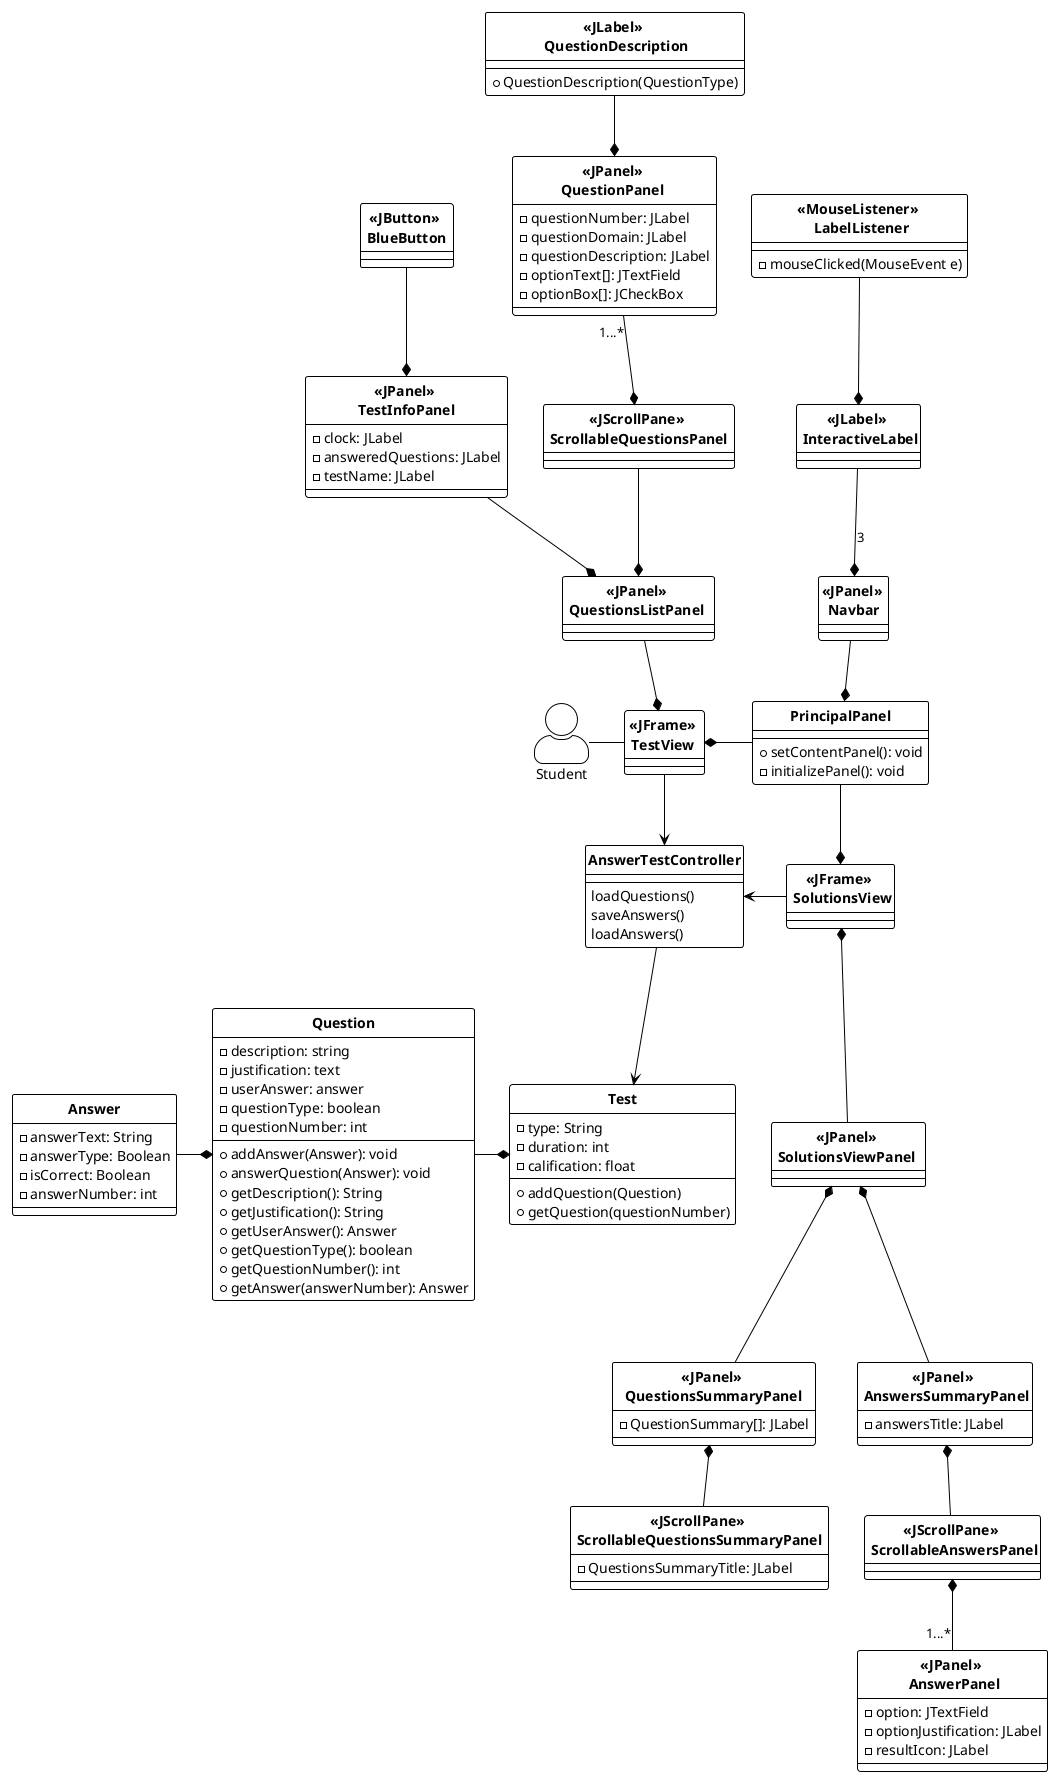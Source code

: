 @startUML designClassesUseCase2

<style>
classDiagram {
  class {
      header {
        FontStyle bold
      }
  }
}
</style>

!theme plain
hide circle

skinparam actorStyle awesome
allowmixing

actor Student

'' PRINCIPAL PANEL

Class PrincipalPanel {
    + setContentPanel(): void
    - initializePanel(): void
}

Navbar -d-* PrincipalPanel

'' NAVBAR

Class "<<JPanel>> \n Navbar " as Navbar {

}

'' INTERACTIVE LABEL

Class "<<JLabel>> \n InteractiveLabel" as InteractiveLabel {
    
}

Class "<<MouseListener>> \n LabelListener" as LabelListener {
    - mouseClicked(MouseEvent e)
}

InteractiveLabel -d-* Navbar: 3
LabelListener --* InteractiveLabel

'' TESTVIEWPANEL

Class "<<JPanel>> \n QuestionsListPanel  " as QuestionsListPanel {

}

Class "<<JPanel>> \n TestInfoPanel " as TestInfoPanel {
    - clock: JLabel 
    - answeredQuestions: JLabel
    - testName: JLabel
}

Class "<<JScrollPane>> \n ScrollableQuestionsPanel " as ScrollableQuestionsPanel {

}

Class "<<JButton>> \n BlueButton " as BlueButton {

}

Class "<<JPanel>> \n QuestionPanel  " as QuestionPanel {
    - questionNumber: JLabel
    - questionDomain: JLabel
    - questionDescription: JLabel
    - optionText[]: JTextField
    - optionBox[]: JCheckBox
}

Class "<<JLabel>> \n QuestionDescription" as QuestionDescription {
    + QuestionDescription(QuestionType)
}

Class "<<JFrame>> \n TestView  " as TestView{

}

PrincipalPanel -l-* TestView

QuestionPanel "1...*" --* ScrollableQuestionsPanel
TestInfoPanel --* QuestionsListPanel
BlueButton --* TestInfoPanel
ScrollableQuestionsPanel --* QuestionsListPanel
QuestionsListPanel --* TestView
QuestionDescription --* QuestionPanel

'' SOLUTIONSVIEW

Class "<<JFrame>> \n SolutionsView" as SolutionsView {

    
}

Class "<<JPanel>> \n SolutionsViewPanel  " as SolutionsViewPanel {

}

CLass "<<JPanel>> \n QuestionsSummaryPanel " as QuestionsSummaryPanel {
    - QuestionSummary[]: JLabel
}

Class "<<JScrollPane>> \n ScrollableQuestionsSummaryPanel " as ScrollableQuestionsSummaryPanel {
    - QuestionsSummaryTitle: JLabel
}

Class "<<JPanel>> \n AnswersSummaryPanel" as AnswersSummaryPanel {
    - answersTitle: JLabel
}

Class "<<JScrollPane>> \n ScrollableAnswersPanel" as ScrollableAnswersPanel {

}

Class "<<JPanel>> \n AnswerPanel" as AnswerPanel {
    - option: JTextField
    - optionJustification: JLabel
    - resultIcon: JLabel
}

PrincipalPanel --* SolutionsView
SolutionsView *-- SolutionsViewPanel
SolutionsViewPanel *-- AnswersSummaryPanel
SolutionsViewPanel *-- QuestionsSummaryPanel
QuestionsSummaryPanel *-- ScrollableQuestionsSummaryPanel
AnswersSummaryPanel *-- ScrollableAnswersPanel
ScrollableAnswersPanel *-- "1...*" AnswerPanel

'' ANSWERTESTCONTROLLER

Class AnswerTestController{
    loadQuestions()
    saveAnswers()
    loadAnswers()
}

Class Test{

    - type: String
    - duration: int 
    - calification: float

    + addQuestion(Question)
    + getQuestion(questionNumber)
}

Class Question{

    - description: string
    - justification: text
    - userAnswer: answer
    - questionType: boolean
    - questionNumber: int

    + addAnswer(Answer): void
    + answerQuestion(Answer): void
    + getDescription(): String
    + getJustification(): String
    + getUserAnswer(): Answer
    + getQuestionType(): boolean
    + getQuestionNumber(): int
    + getAnswer(answerNumber): Answer
}

Class Answer{

    - answerText: String
    - answerType: Boolean
    - isCorrect: Boolean
    - answerNumber: int
}

Student -r- TestView
TestView --> AnswerTestController
AnswerTestController <-r- SolutionsView
AnswerTestController --> Test
Question -r-* Test
Answer -r-* Question

@endUML